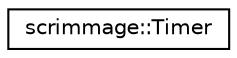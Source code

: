 digraph "Graphical Class Hierarchy"
{
 // LATEX_PDF_SIZE
  edge [fontname="Helvetica",fontsize="10",labelfontname="Helvetica",labelfontsize="10"];
  node [fontname="Helvetica",fontsize="10",shape=record];
  rankdir="LR";
  Node0 [label="scrimmage::Timer",height=0.2,width=0.4,color="black", fillcolor="white", style="filled",URL="$classscrimmage_1_1Timer.html",tooltip=" "];
}

